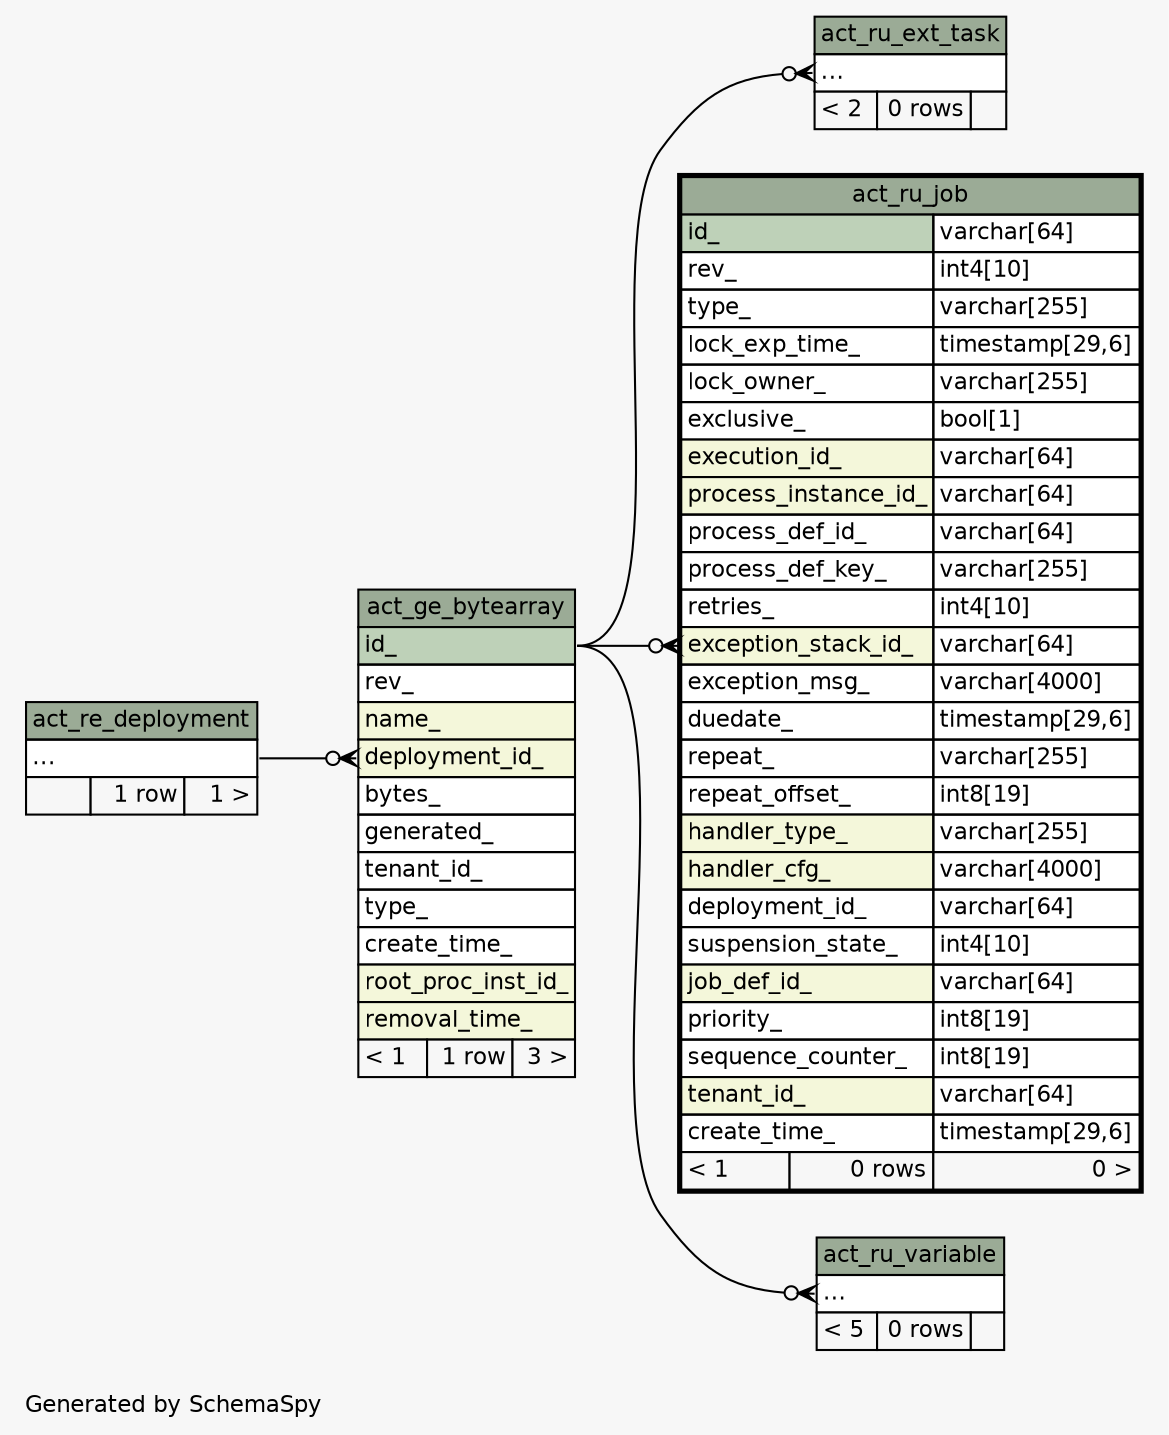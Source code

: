// dot 2.43.0 on Linux 5.11.0-1022-azure
// SchemaSpy rev Unknown
digraph "twoDegreesRelationshipsDiagram" {
  graph [
    rankdir="RL"
    bgcolor="#f7f7f7"
    label="\nGenerated by SchemaSpy"
    labeljust="l"
    nodesep="0.18"
    ranksep="0.46"
    fontname="Helvetica"
    fontsize="11"
  ];
  node [
    fontname="Helvetica"
    fontsize="11"
    shape="plaintext"
  ];
  edge [
    arrowsize="0.8"
  ];
  "act_ge_bytearray":"deployment_id_":w -> "act_re_deployment":"elipses":e [arrowhead=none dir=back arrowtail=crowodot];
  "act_ru_ext_task":"elipses":w -> "act_ge_bytearray":"id_":e [arrowhead=none dir=back arrowtail=crowodot];
  "act_ru_job":"exception_stack_id_":w -> "act_ge_bytearray":"id_":e [arrowhead=none dir=back arrowtail=crowodot];
  "act_ru_variable":"elipses":w -> "act_ge_bytearray":"id_":e [arrowhead=none dir=back arrowtail=crowodot];
  "act_ge_bytearray" [
    label=<
    <TABLE BORDER="0" CELLBORDER="1" CELLSPACING="0" BGCOLOR="#ffffff">
      <TR><TD COLSPAN="3" BGCOLOR="#9bab96" ALIGN="CENTER">act_ge_bytearray</TD></TR>
      <TR><TD PORT="id_" COLSPAN="3" BGCOLOR="#bed1b8" ALIGN="LEFT">id_</TD></TR>
      <TR><TD PORT="rev_" COLSPAN="3" ALIGN="LEFT">rev_</TD></TR>
      <TR><TD PORT="name_" COLSPAN="3" BGCOLOR="#f4f7da" ALIGN="LEFT">name_</TD></TR>
      <TR><TD PORT="deployment_id_" COLSPAN="3" BGCOLOR="#f4f7da" ALIGN="LEFT">deployment_id_</TD></TR>
      <TR><TD PORT="bytes_" COLSPAN="3" ALIGN="LEFT">bytes_</TD></TR>
      <TR><TD PORT="generated_" COLSPAN="3" ALIGN="LEFT">generated_</TD></TR>
      <TR><TD PORT="tenant_id_" COLSPAN="3" ALIGN="LEFT">tenant_id_</TD></TR>
      <TR><TD PORT="type_" COLSPAN="3" ALIGN="LEFT">type_</TD></TR>
      <TR><TD PORT="create_time_" COLSPAN="3" ALIGN="LEFT">create_time_</TD></TR>
      <TR><TD PORT="root_proc_inst_id_" COLSPAN="3" BGCOLOR="#f4f7da" ALIGN="LEFT">root_proc_inst_id_</TD></TR>
      <TR><TD PORT="removal_time_" COLSPAN="3" BGCOLOR="#f4f7da" ALIGN="LEFT">removal_time_</TD></TR>
      <TR><TD ALIGN="LEFT" BGCOLOR="#f7f7f7">&lt; 1</TD><TD ALIGN="RIGHT" BGCOLOR="#f7f7f7">1 row</TD><TD ALIGN="RIGHT" BGCOLOR="#f7f7f7">3 &gt;</TD></TR>
    </TABLE>>
    URL="act_ge_bytearray.html"
    tooltip="act_ge_bytearray"
  ];
  "act_re_deployment" [
    label=<
    <TABLE BORDER="0" CELLBORDER="1" CELLSPACING="0" BGCOLOR="#ffffff">
      <TR><TD COLSPAN="3" BGCOLOR="#9bab96" ALIGN="CENTER">act_re_deployment</TD></TR>
      <TR><TD PORT="elipses" COLSPAN="3" ALIGN="LEFT">...</TD></TR>
      <TR><TD ALIGN="LEFT" BGCOLOR="#f7f7f7">  </TD><TD ALIGN="RIGHT" BGCOLOR="#f7f7f7">1 row</TD><TD ALIGN="RIGHT" BGCOLOR="#f7f7f7">1 &gt;</TD></TR>
    </TABLE>>
    URL="act_re_deployment.html"
    tooltip="act_re_deployment"
  ];
  "act_ru_ext_task" [
    label=<
    <TABLE BORDER="0" CELLBORDER="1" CELLSPACING="0" BGCOLOR="#ffffff">
      <TR><TD COLSPAN="3" BGCOLOR="#9bab96" ALIGN="CENTER">act_ru_ext_task</TD></TR>
      <TR><TD PORT="elipses" COLSPAN="3" ALIGN="LEFT">...</TD></TR>
      <TR><TD ALIGN="LEFT" BGCOLOR="#f7f7f7">&lt; 2</TD><TD ALIGN="RIGHT" BGCOLOR="#f7f7f7">0 rows</TD><TD ALIGN="RIGHT" BGCOLOR="#f7f7f7">  </TD></TR>
    </TABLE>>
    URL="act_ru_ext_task.html"
    tooltip="act_ru_ext_task"
  ];
  "act_ru_job" [
    label=<
    <TABLE BORDER="2" CELLBORDER="1" CELLSPACING="0" BGCOLOR="#ffffff">
      <TR><TD COLSPAN="3" BGCOLOR="#9bab96" ALIGN="CENTER">act_ru_job</TD></TR>
      <TR><TD PORT="id_" COLSPAN="2" BGCOLOR="#bed1b8" ALIGN="LEFT">id_</TD><TD PORT="id_.type" ALIGN="LEFT">varchar[64]</TD></TR>
      <TR><TD PORT="rev_" COLSPAN="2" ALIGN="LEFT">rev_</TD><TD PORT="rev_.type" ALIGN="LEFT">int4[10]</TD></TR>
      <TR><TD PORT="type_" COLSPAN="2" ALIGN="LEFT">type_</TD><TD PORT="type_.type" ALIGN="LEFT">varchar[255]</TD></TR>
      <TR><TD PORT="lock_exp_time_" COLSPAN="2" ALIGN="LEFT">lock_exp_time_</TD><TD PORT="lock_exp_time_.type" ALIGN="LEFT">timestamp[29,6]</TD></TR>
      <TR><TD PORT="lock_owner_" COLSPAN="2" ALIGN="LEFT">lock_owner_</TD><TD PORT="lock_owner_.type" ALIGN="LEFT">varchar[255]</TD></TR>
      <TR><TD PORT="exclusive_" COLSPAN="2" ALIGN="LEFT">exclusive_</TD><TD PORT="exclusive_.type" ALIGN="LEFT">bool[1]</TD></TR>
      <TR><TD PORT="execution_id_" COLSPAN="2" BGCOLOR="#f4f7da" ALIGN="LEFT">execution_id_</TD><TD PORT="execution_id_.type" ALIGN="LEFT">varchar[64]</TD></TR>
      <TR><TD PORT="process_instance_id_" COLSPAN="2" BGCOLOR="#f4f7da" ALIGN="LEFT">process_instance_id_</TD><TD PORT="process_instance_id_.type" ALIGN="LEFT">varchar[64]</TD></TR>
      <TR><TD PORT="process_def_id_" COLSPAN="2" ALIGN="LEFT">process_def_id_</TD><TD PORT="process_def_id_.type" ALIGN="LEFT">varchar[64]</TD></TR>
      <TR><TD PORT="process_def_key_" COLSPAN="2" ALIGN="LEFT">process_def_key_</TD><TD PORT="process_def_key_.type" ALIGN="LEFT">varchar[255]</TD></TR>
      <TR><TD PORT="retries_" COLSPAN="2" ALIGN="LEFT">retries_</TD><TD PORT="retries_.type" ALIGN="LEFT">int4[10]</TD></TR>
      <TR><TD PORT="exception_stack_id_" COLSPAN="2" BGCOLOR="#f4f7da" ALIGN="LEFT">exception_stack_id_</TD><TD PORT="exception_stack_id_.type" ALIGN="LEFT">varchar[64]</TD></TR>
      <TR><TD PORT="exception_msg_" COLSPAN="2" ALIGN="LEFT">exception_msg_</TD><TD PORT="exception_msg_.type" ALIGN="LEFT">varchar[4000]</TD></TR>
      <TR><TD PORT="duedate_" COLSPAN="2" ALIGN="LEFT">duedate_</TD><TD PORT="duedate_.type" ALIGN="LEFT">timestamp[29,6]</TD></TR>
      <TR><TD PORT="repeat_" COLSPAN="2" ALIGN="LEFT">repeat_</TD><TD PORT="repeat_.type" ALIGN="LEFT">varchar[255]</TD></TR>
      <TR><TD PORT="repeat_offset_" COLSPAN="2" ALIGN="LEFT">repeat_offset_</TD><TD PORT="repeat_offset_.type" ALIGN="LEFT">int8[19]</TD></TR>
      <TR><TD PORT="handler_type_" COLSPAN="2" BGCOLOR="#f4f7da" ALIGN="LEFT">handler_type_</TD><TD PORT="handler_type_.type" ALIGN="LEFT">varchar[255]</TD></TR>
      <TR><TD PORT="handler_cfg_" COLSPAN="2" BGCOLOR="#f4f7da" ALIGN="LEFT">handler_cfg_</TD><TD PORT="handler_cfg_.type" ALIGN="LEFT">varchar[4000]</TD></TR>
      <TR><TD PORT="deployment_id_" COLSPAN="2" ALIGN="LEFT">deployment_id_</TD><TD PORT="deployment_id_.type" ALIGN="LEFT">varchar[64]</TD></TR>
      <TR><TD PORT="suspension_state_" COLSPAN="2" ALIGN="LEFT">suspension_state_</TD><TD PORT="suspension_state_.type" ALIGN="LEFT">int4[10]</TD></TR>
      <TR><TD PORT="job_def_id_" COLSPAN="2" BGCOLOR="#f4f7da" ALIGN="LEFT">job_def_id_</TD><TD PORT="job_def_id_.type" ALIGN="LEFT">varchar[64]</TD></TR>
      <TR><TD PORT="priority_" COLSPAN="2" ALIGN="LEFT">priority_</TD><TD PORT="priority_.type" ALIGN="LEFT">int8[19]</TD></TR>
      <TR><TD PORT="sequence_counter_" COLSPAN="2" ALIGN="LEFT">sequence_counter_</TD><TD PORT="sequence_counter_.type" ALIGN="LEFT">int8[19]</TD></TR>
      <TR><TD PORT="tenant_id_" COLSPAN="2" BGCOLOR="#f4f7da" ALIGN="LEFT">tenant_id_</TD><TD PORT="tenant_id_.type" ALIGN="LEFT">varchar[64]</TD></TR>
      <TR><TD PORT="create_time_" COLSPAN="2" ALIGN="LEFT">create_time_</TD><TD PORT="create_time_.type" ALIGN="LEFT">timestamp[29,6]</TD></TR>
      <TR><TD ALIGN="LEFT" BGCOLOR="#f7f7f7">&lt; 1</TD><TD ALIGN="RIGHT" BGCOLOR="#f7f7f7">0 rows</TD><TD ALIGN="RIGHT" BGCOLOR="#f7f7f7">0 &gt;</TD></TR>
    </TABLE>>
    URL="act_ru_job.html"
    tooltip="act_ru_job"
  ];
  "act_ru_variable" [
    label=<
    <TABLE BORDER="0" CELLBORDER="1" CELLSPACING="0" BGCOLOR="#ffffff">
      <TR><TD COLSPAN="3" BGCOLOR="#9bab96" ALIGN="CENTER">act_ru_variable</TD></TR>
      <TR><TD PORT="elipses" COLSPAN="3" ALIGN="LEFT">...</TD></TR>
      <TR><TD ALIGN="LEFT" BGCOLOR="#f7f7f7">&lt; 5</TD><TD ALIGN="RIGHT" BGCOLOR="#f7f7f7">0 rows</TD><TD ALIGN="RIGHT" BGCOLOR="#f7f7f7">  </TD></TR>
    </TABLE>>
    URL="act_ru_variable.html"
    tooltip="act_ru_variable"
  ];
}

